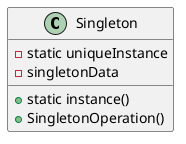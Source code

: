 /' Patron SINGLETON '/

@startuml

class Singleton {
    + static instance()
    + SingletonOperation()
    - static uniqueInstance
    - singletonData
}

@enduml